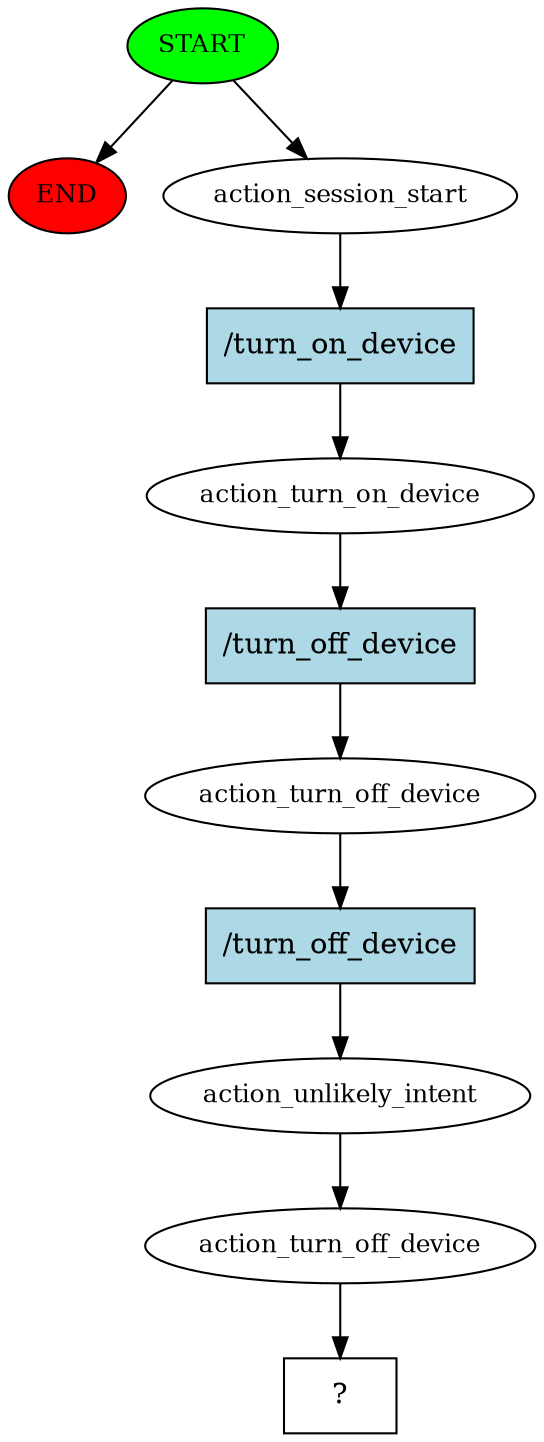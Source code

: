 digraph  {
0 [class="start active", fillcolor=green, fontsize=12, label=START, style=filled];
"-1" [class=end, fillcolor=red, fontsize=12, label=END, style=filled];
1 [class=active, fontsize=12, label=action_session_start];
2 [class=active, fontsize=12, label=action_turn_on_device];
3 [class=active, fontsize=12, label=action_turn_off_device];
4 [class=active, fontsize=12, label=action_unlikely_intent];
5 [class=active, fontsize=12, label=action_turn_off_device];
6 [class="intent dashed active", label="  ?  ", shape=rect];
7 [class="intent active", fillcolor=lightblue, label="/turn_on_device", shape=rect, style=filled];
8 [class="intent active", fillcolor=lightblue, label="/turn_off_device", shape=rect, style=filled];
9 [class="intent active", fillcolor=lightblue, label="/turn_off_device", shape=rect, style=filled];
0 -> "-1"  [class="", key=NONE, label=""];
0 -> 1  [class=active, key=NONE, label=""];
1 -> 7  [class=active, key=0];
2 -> 8  [class=active, key=0];
3 -> 9  [class=active, key=0];
4 -> 5  [class=active, key=NONE, label=""];
5 -> 6  [class=active, key=NONE, label=""];
7 -> 2  [class=active, key=0];
8 -> 3  [class=active, key=0];
9 -> 4  [class=active, key=0];
}
